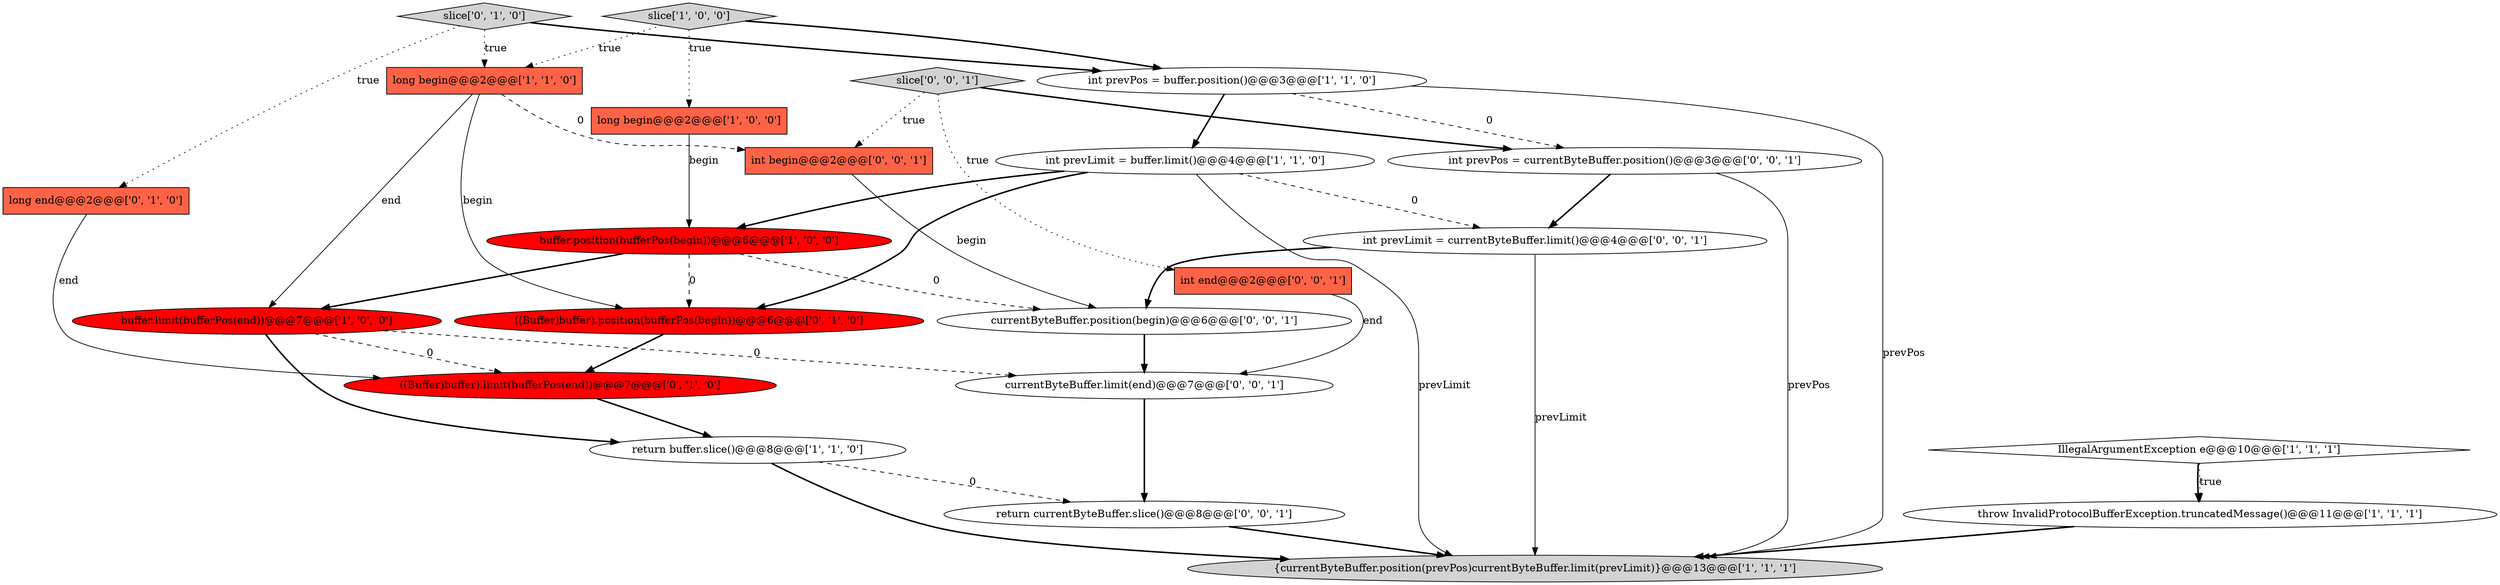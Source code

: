 digraph {
9 [style = filled, label = "buffer.limit(bufferPos(end))@@@7@@@['1', '0', '0']", fillcolor = red, shape = ellipse image = "AAA1AAABBB1BBB"];
18 [style = filled, label = "int prevLimit = currentByteBuffer.limit()@@@4@@@['0', '0', '1']", fillcolor = white, shape = ellipse image = "AAA0AAABBB3BBB"];
5 [style = filled, label = "buffer.position(bufferPos(begin))@@@6@@@['1', '0', '0']", fillcolor = red, shape = ellipse image = "AAA1AAABBB1BBB"];
3 [style = filled, label = "throw InvalidProtocolBufferException.truncatedMessage()@@@11@@@['1', '1', '1']", fillcolor = white, shape = ellipse image = "AAA0AAABBB1BBB"];
21 [style = filled, label = "return currentByteBuffer.slice()@@@8@@@['0', '0', '1']", fillcolor = white, shape = ellipse image = "AAA0AAABBB3BBB"];
8 [style = filled, label = "long begin@@@2@@@['1', '1', '0']", fillcolor = tomato, shape = box image = "AAA0AAABBB1BBB"];
16 [style = filled, label = "currentByteBuffer.position(begin)@@@6@@@['0', '0', '1']", fillcolor = white, shape = ellipse image = "AAA0AAABBB3BBB"];
14 [style = filled, label = "((Buffer)buffer).limit(bufferPos(end))@@@7@@@['0', '1', '0']", fillcolor = red, shape = ellipse image = "AAA1AAABBB2BBB"];
7 [style = filled, label = "long begin@@@2@@@['1', '0', '0']", fillcolor = tomato, shape = box image = "AAA0AAABBB1BBB"];
19 [style = filled, label = "slice['0', '0', '1']", fillcolor = lightgray, shape = diamond image = "AAA0AAABBB3BBB"];
22 [style = filled, label = "int begin@@@2@@@['0', '0', '1']", fillcolor = tomato, shape = box image = "AAA0AAABBB3BBB"];
1 [style = filled, label = "slice['1', '0', '0']", fillcolor = lightgray, shape = diamond image = "AAA0AAABBB1BBB"];
12 [style = filled, label = "((Buffer)buffer).position(bufferPos(begin))@@@6@@@['0', '1', '0']", fillcolor = red, shape = ellipse image = "AAA1AAABBB2BBB"];
10 [style = filled, label = "int prevLimit = buffer.limit()@@@4@@@['1', '1', '0']", fillcolor = white, shape = ellipse image = "AAA0AAABBB1BBB"];
2 [style = filled, label = "int prevPos = buffer.position()@@@3@@@['1', '1', '0']", fillcolor = white, shape = ellipse image = "AAA0AAABBB1BBB"];
13 [style = filled, label = "long end@@@2@@@['0', '1', '0']", fillcolor = tomato, shape = box image = "AAA0AAABBB2BBB"];
15 [style = filled, label = "int end@@@2@@@['0', '0', '1']", fillcolor = tomato, shape = box image = "AAA0AAABBB3BBB"];
11 [style = filled, label = "slice['0', '1', '0']", fillcolor = lightgray, shape = diamond image = "AAA0AAABBB2BBB"];
0 [style = filled, label = "{currentByteBuffer.position(prevPos)currentByteBuffer.limit(prevLimit)}@@@13@@@['1', '1', '1']", fillcolor = lightgray, shape = ellipse image = "AAA0AAABBB1BBB"];
17 [style = filled, label = "int prevPos = currentByteBuffer.position()@@@3@@@['0', '0', '1']", fillcolor = white, shape = ellipse image = "AAA0AAABBB3BBB"];
6 [style = filled, label = "IllegalArgumentException e@@@10@@@['1', '1', '1']", fillcolor = white, shape = diamond image = "AAA0AAABBB1BBB"];
4 [style = filled, label = "return buffer.slice()@@@8@@@['1', '1', '0']", fillcolor = white, shape = ellipse image = "AAA0AAABBB1BBB"];
20 [style = filled, label = "currentByteBuffer.limit(end)@@@7@@@['0', '0', '1']", fillcolor = white, shape = ellipse image = "AAA0AAABBB3BBB"];
15->20 [style = solid, label="end"];
9->20 [style = dashed, label="0"];
6->3 [style = bold, label=""];
5->12 [style = dashed, label="0"];
2->0 [style = solid, label="prevPos"];
10->0 [style = solid, label="prevLimit"];
5->9 [style = bold, label=""];
21->0 [style = bold, label=""];
9->4 [style = bold, label=""];
22->16 [style = solid, label="begin"];
19->17 [style = bold, label=""];
11->13 [style = dotted, label="true"];
19->15 [style = dotted, label="true"];
2->10 [style = bold, label=""];
2->17 [style = dashed, label="0"];
4->21 [style = dashed, label="0"];
11->2 [style = bold, label=""];
3->0 [style = bold, label=""];
4->0 [style = bold, label=""];
10->18 [style = dashed, label="0"];
17->0 [style = solid, label="prevPos"];
20->21 [style = bold, label=""];
1->7 [style = dotted, label="true"];
8->22 [style = dashed, label="0"];
8->12 [style = solid, label="begin"];
5->16 [style = dashed, label="0"];
9->14 [style = dashed, label="0"];
10->5 [style = bold, label=""];
10->12 [style = bold, label=""];
13->14 [style = solid, label="end"];
19->22 [style = dotted, label="true"];
12->14 [style = bold, label=""];
1->8 [style = dotted, label="true"];
11->8 [style = dotted, label="true"];
1->2 [style = bold, label=""];
6->3 [style = dotted, label="true"];
16->20 [style = bold, label=""];
8->9 [style = solid, label="end"];
7->5 [style = solid, label="begin"];
17->18 [style = bold, label=""];
14->4 [style = bold, label=""];
18->0 [style = solid, label="prevLimit"];
18->16 [style = bold, label=""];
}
